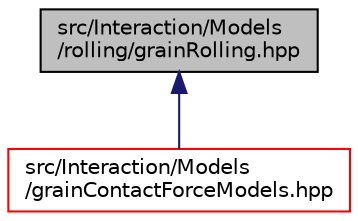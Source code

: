 digraph "src/Interaction/Models/rolling/grainRolling.hpp"
{
 // LATEX_PDF_SIZE
  edge [fontname="Helvetica",fontsize="10",labelfontname="Helvetica",labelfontsize="10"];
  node [fontname="Helvetica",fontsize="10",shape=record];
  Node1 [label="src/Interaction/Models\l/rolling/grainRolling.hpp",height=0.2,width=0.4,color="black", fillcolor="grey75", style="filled", fontcolor="black",tooltip=" "];
  Node1 -> Node2 [dir="back",color="midnightblue",fontsize="10",style="solid",fontname="Helvetica"];
  Node2 [label="src/Interaction/Models\l/grainContactForceModels.hpp",height=0.2,width=0.4,color="red", fillcolor="white", style="filled",URL="$grainContactForceModels_8hpp.html",tooltip=" "];
}
